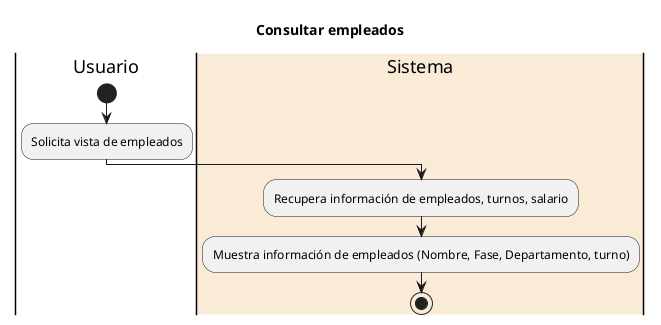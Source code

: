 @startuml Consultar empleados
title Consultar empleados

|Usuario|
start
:Solicita vista de empleados;

|#AntiqueWhite|Sistema|
:Recupera información de empleados, turnos, salario;
:Muestra información de empleados (Nombre, Fase, Departamento, turno);

stop

@enduml